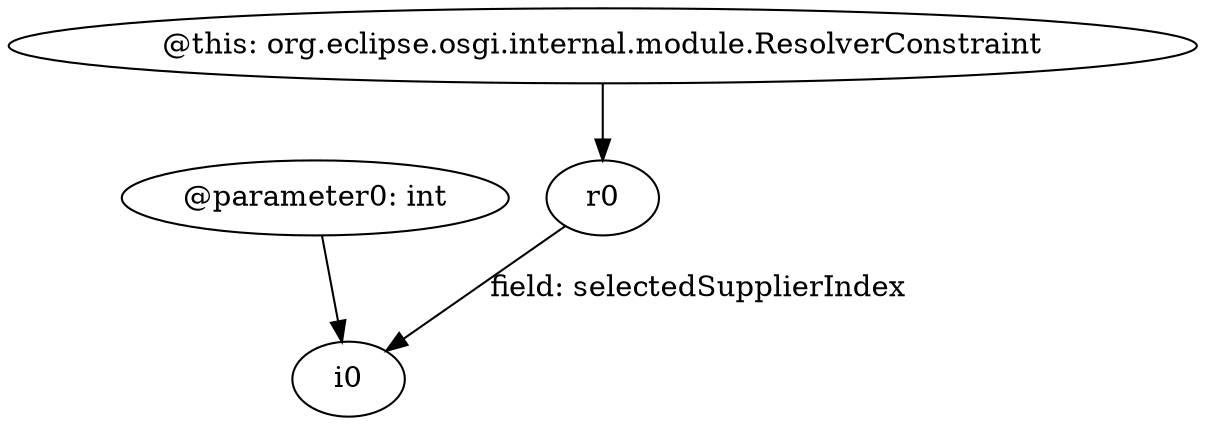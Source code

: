 digraph g {
0[label="@parameter0: int"]
1[label="i0"]
0->1[label=""]
2[label="r0"]
2->1[label="field: selectedSupplierIndex"]
3[label="@this: org.eclipse.osgi.internal.module.ResolverConstraint"]
3->2[label=""]
}